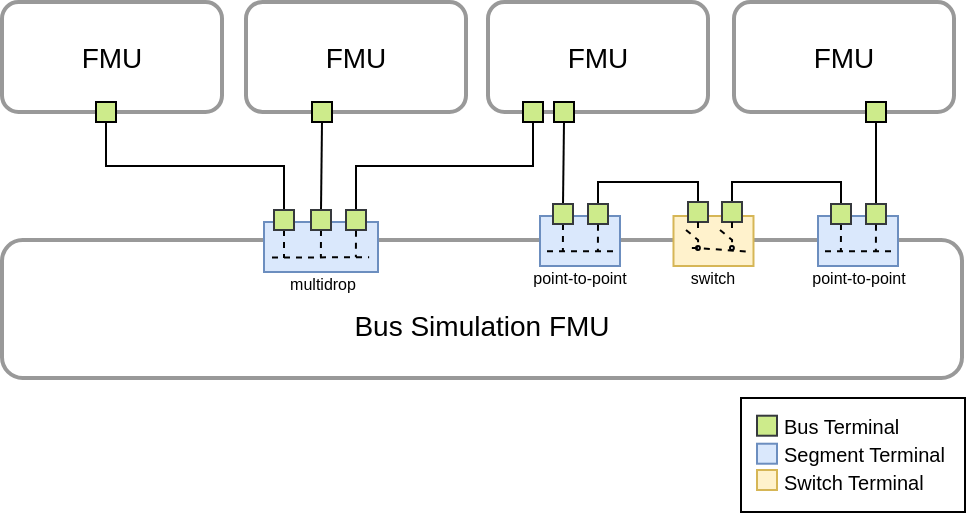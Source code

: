 <mxfile version="26.0.10">
  <diagram name="Page-1" id="3vIR2HpVTP0UQyiUp9Tj">
    <mxGraphModel dx="208" dy="116" grid="1" gridSize="10" guides="1" tooltips="1" connect="1" arrows="1" fold="1" page="1" pageScale="1" pageWidth="3300" pageHeight="4681" math="0" shadow="0">
      <root>
        <mxCell id="0" />
        <mxCell id="1" parent="0" />
        <mxCell id="pif8Dmov2KubNqpBboYz-14" value="Bus Simulation FMU" style="rounded=1;whiteSpace=wrap;html=1;verticalAlign=bottom;fontSize=14;spacing=17;strokeColor=#999999;strokeWidth=2;" parent="1" vertex="1">
          <mxGeometry x="1099" y="612" width="480" height="69" as="geometry" />
        </mxCell>
        <mxCell id="pif8Dmov2KubNqpBboYz-15" value="FMU" style="rounded=1;whiteSpace=wrap;html=1;verticalAlign=middle;fontSize=14;strokeColor=#999999;strokeWidth=2;" parent="1" vertex="1">
          <mxGeometry x="1221" y="493" width="110" height="55" as="geometry" />
        </mxCell>
        <mxCell id="pif8Dmov2KubNqpBboYz-16" value="" style="rounded=0;whiteSpace=wrap;html=1;fillColor=#cdeb8b;strokeColor=#000000;strokeWidth=1;" parent="1" vertex="1">
          <mxGeometry x="1254" y="543" width="10" height="10" as="geometry" />
        </mxCell>
        <mxCell id="pif8Dmov2KubNqpBboYz-17" value="FMU" style="rounded=1;whiteSpace=wrap;html=1;verticalAlign=middle;fontSize=14;strokeColor=#999999;strokeWidth=2;" parent="1" vertex="1">
          <mxGeometry x="1342" y="493" width="110" height="55" as="geometry" />
        </mxCell>
        <mxCell id="pif8Dmov2KubNqpBboYz-18" value="" style="rounded=0;whiteSpace=wrap;html=1;direction=south;fillColor=#cdeb8b;strokeColor=#000000;strokeWidth=1;" parent="1" vertex="1">
          <mxGeometry x="1359.5" y="543" width="10" height="10" as="geometry" />
        </mxCell>
        <mxCell id="pif8Dmov2KubNqpBboYz-19" value="" style="rounded=0;whiteSpace=wrap;html=1;fillColor=#cdeb8b;strokeColor=#000000;strokeWidth=1;" parent="1" vertex="1">
          <mxGeometry x="1375" y="543" width="10" height="10" as="geometry" />
        </mxCell>
        <mxCell id="pif8Dmov2KubNqpBboYz-20" value="FMU" style="rounded=1;whiteSpace=wrap;html=1;verticalAlign=middle;fontSize=14;strokeColor=#999999;strokeWidth=2;" parent="1" vertex="1">
          <mxGeometry x="1465" y="493" width="110" height="55" as="geometry" />
        </mxCell>
        <mxCell id="pif8Dmov2KubNqpBboYz-32" value="" style="rounded=0;whiteSpace=wrap;html=1;fillColor=#cdeb8b;strokeColor=#000000;strokeWidth=1;" parent="1" vertex="1">
          <mxGeometry x="1531" y="543" width="10" height="10" as="geometry" />
        </mxCell>
        <mxCell id="pif8Dmov2KubNqpBboYz-33" value="" style="endArrow=none;html=1;rounded=0;entryX=0.5;entryY=1;entryDx=0;entryDy=0;exitX=0.5;exitY=0;exitDx=0;exitDy=0;" parent="1" source="pif8Dmov2KubNqpBboYz-40" target="pif8Dmov2KubNqpBboYz-19" edge="1">
          <mxGeometry width="50" height="50" relative="1" as="geometry">
            <mxPoint x="1380" y="595" as="sourcePoint" />
            <mxPoint x="1473" y="603" as="targetPoint" />
          </mxGeometry>
        </mxCell>
        <mxCell id="pif8Dmov2KubNqpBboYz-34" value="" style="endArrow=none;html=1;rounded=0;exitX=0.5;exitY=0;exitDx=0;exitDy=0;entryX=0.5;entryY=0;entryDx=0;entryDy=0;edgeStyle=orthogonalEdgeStyle;" parent="1" source="pif8Dmov2KubNqpBboYz-39" target="pif8Dmov2KubNqpBboYz-24" edge="1">
          <mxGeometry width="50" height="50" relative="1" as="geometry">
            <mxPoint x="1412" y="608" as="sourcePoint" />
            <mxPoint x="1462" y="558" as="targetPoint" />
          </mxGeometry>
        </mxCell>
        <mxCell id="pif8Dmov2KubNqpBboYz-35" value="" style="rounded=0;whiteSpace=wrap;html=1;" parent="1" vertex="1">
          <mxGeometry x="1374.5" y="601" width="10" height="8.333" as="geometry" />
        </mxCell>
        <mxCell id="pif8Dmov2KubNqpBboYz-36" value="" style="rounded=0;whiteSpace=wrap;html=1;fillColor=#dae8fc;strokeColor=#6c8ebf;" parent="1" vertex="1">
          <mxGeometry x="1368" y="600" width="40" height="25" as="geometry" />
        </mxCell>
        <mxCell id="pif8Dmov2KubNqpBboYz-37" value="" style="endArrow=none;html=1;rounded=0;dashed=1;" parent="1" edge="1">
          <mxGeometry width="50" height="50" relative="1" as="geometry">
            <mxPoint x="1371.5" y="617.667" as="sourcePoint" />
            <mxPoint x="1405.5" y="617.667" as="targetPoint" />
          </mxGeometry>
        </mxCell>
        <mxCell id="pif8Dmov2KubNqpBboYz-38" value="" style="endArrow=none;html=1;rounded=0;exitX=0.5;exitY=1;exitDx=0;exitDy=0;dashed=1;" parent="1" source="pif8Dmov2KubNqpBboYz-40" edge="1">
          <mxGeometry width="50" height="50" relative="1" as="geometry">
            <mxPoint x="1379.44" y="609.333" as="sourcePoint" />
            <mxPoint x="1379.5" y="617.667" as="targetPoint" />
            <Array as="points">
              <mxPoint x="1379.44" y="617.667" />
            </Array>
          </mxGeometry>
        </mxCell>
        <mxCell id="pif8Dmov2KubNqpBboYz-39" value="" style="rounded=0;whiteSpace=wrap;html=1;fillColor=#cdeb8b;strokeColor=#36393d;" parent="1" vertex="1">
          <mxGeometry x="1392" y="594" width="10" height="10" as="geometry" />
        </mxCell>
        <mxCell id="pif8Dmov2KubNqpBboYz-40" value="" style="rounded=0;whiteSpace=wrap;html=1;fillColor=#cdeb8b;strokeColor=#36393d;" parent="1" vertex="1">
          <mxGeometry x="1374.5" y="594" width="10" height="10" as="geometry" />
        </mxCell>
        <mxCell id="pif8Dmov2KubNqpBboYz-41" value="" style="endArrow=none;html=1;rounded=0;exitX=0.5;exitY=1;exitDx=0;exitDy=0;dashed=1;" parent="1" edge="1">
          <mxGeometry width="50" height="50" relative="1" as="geometry">
            <mxPoint x="1397" y="604.333" as="sourcePoint" />
            <mxPoint x="1397" y="617.667" as="targetPoint" />
            <Array as="points">
              <mxPoint x="1396.94" y="617.667" />
            </Array>
          </mxGeometry>
        </mxCell>
        <mxCell id="pif8Dmov2KubNqpBboYz-42" value="" style="endArrow=none;html=1;rounded=0;entryX=0.5;entryY=1;entryDx=0;entryDy=0;exitX=0.5;exitY=0;exitDx=0;exitDy=0;" parent="1" source="pif8Dmov2KubNqpBboYz-76" target="pif8Dmov2KubNqpBboYz-32" edge="1">
          <mxGeometry width="50" height="50" relative="1" as="geometry">
            <mxPoint x="1439" y="621" as="sourcePoint" />
            <mxPoint x="1489" y="571" as="targetPoint" />
          </mxGeometry>
        </mxCell>
        <mxCell id="pif8Dmov2KubNqpBboYz-43" value="" style="endArrow=none;html=1;rounded=0;entryX=0.5;entryY=0;entryDx=0;entryDy=0;exitX=0.5;exitY=0;exitDx=0;exitDy=0;edgeStyle=orthogonalEdgeStyle;" parent="1" source="pif8Dmov2KubNqpBboYz-23" target="pif8Dmov2KubNqpBboYz-77" edge="1">
          <mxGeometry width="50" height="50" relative="1" as="geometry">
            <mxPoint x="1415" y="621" as="sourcePoint" />
            <mxPoint x="1465" y="571" as="targetPoint" />
          </mxGeometry>
        </mxCell>
        <mxCell id="pif8Dmov2KubNqpBboYz-101" value="FMU" style="rounded=1;whiteSpace=wrap;html=1;verticalAlign=middle;fontSize=14;strokeColor=#999999;strokeWidth=2;" parent="1" vertex="1">
          <mxGeometry x="1099" y="493" width="110" height="55" as="geometry" />
        </mxCell>
        <mxCell id="pif8Dmov2KubNqpBboYz-125" value="" style="rounded=0;whiteSpace=wrap;html=1;fillColor=#cdeb8b;strokeColor=#000000;strokeWidth=1;" parent="1" vertex="1">
          <mxGeometry x="1146" y="543" width="10" height="10" as="geometry" />
        </mxCell>
        <mxCell id="pif8Dmov2KubNqpBboYz-126" value="" style="endArrow=none;html=1;rounded=0;exitX=0.5;exitY=0;exitDx=0;exitDy=0;entryX=0.5;entryY=1;entryDx=0;entryDy=0;" parent="1" source="pif8Dmov2KubNqpBboYz-119" target="pif8Dmov2KubNqpBboYz-16" edge="1">
          <mxGeometry width="50" height="50" relative="1" as="geometry">
            <mxPoint x="1255" y="575" as="sourcePoint" />
            <mxPoint x="1305" y="525" as="targetPoint" />
          </mxGeometry>
        </mxCell>
        <mxCell id="pif8Dmov2KubNqpBboYz-127" value="" style="endArrow=none;html=1;rounded=0;entryX=0.5;entryY=1;entryDx=0;entryDy=0;exitX=0.5;exitY=0;exitDx=0;exitDy=0;edgeStyle=orthogonalEdgeStyle;" parent="1" source="pif8Dmov2KubNqpBboYz-123" target="pif8Dmov2KubNqpBboYz-125" edge="1">
          <mxGeometry width="50" height="50" relative="1" as="geometry">
            <mxPoint x="1255" y="575" as="sourcePoint" />
            <mxPoint x="1305" y="525" as="targetPoint" />
          </mxGeometry>
        </mxCell>
        <mxCell id="pif8Dmov2KubNqpBboYz-128" value="" style="endArrow=none;html=1;rounded=0;entryX=1;entryY=0.5;entryDx=0;entryDy=0;exitX=0.5;exitY=0;exitDx=0;exitDy=0;edgeStyle=orthogonalEdgeStyle;" parent="1" source="pif8Dmov2KubNqpBboYz-118" target="pif8Dmov2KubNqpBboYz-18" edge="1">
          <mxGeometry width="50" height="50" relative="1" as="geometry">
            <mxPoint x="1250" y="607" as="sourcePoint" />
            <mxPoint x="1161" y="562" as="targetPoint" />
          </mxGeometry>
        </mxCell>
        <mxCell id="pif8Dmov2KubNqpBboYz-130" value="point-to-point" style="text;align=center;verticalAlign=middle;resizable=0;points=[];autosize=1;strokeColor=none;fillColor=none;fontSize=8;" parent="1" vertex="1">
          <mxGeometry x="1353" y="621" width="70" height="20" as="geometry" />
        </mxCell>
        <mxCell id="pif8Dmov2KubNqpBboYz-72" value="" style="rounded=0;whiteSpace=wrap;html=1;" parent="1" vertex="1">
          <mxGeometry x="1513.5" y="601" width="10" height="8.333" as="geometry" />
        </mxCell>
        <mxCell id="pif8Dmov2KubNqpBboYz-73" value="" style="rounded=0;whiteSpace=wrap;html=1;fillColor=#dae8fc;strokeColor=#6c8ebf;" parent="1" vertex="1">
          <mxGeometry x="1507" y="600" width="40" height="25" as="geometry" />
        </mxCell>
        <mxCell id="pif8Dmov2KubNqpBboYz-74" value="" style="endArrow=none;html=1;rounded=0;dashed=1;" parent="1" edge="1">
          <mxGeometry width="50" height="50" relative="1" as="geometry">
            <mxPoint x="1510.5" y="617.667" as="sourcePoint" />
            <mxPoint x="1544.5" y="617.667" as="targetPoint" />
          </mxGeometry>
        </mxCell>
        <mxCell id="pif8Dmov2KubNqpBboYz-75" value="" style="endArrow=none;html=1;rounded=0;exitX=0.5;exitY=1;exitDx=0;exitDy=0;dashed=1;" parent="1" source="pif8Dmov2KubNqpBboYz-77" edge="1">
          <mxGeometry width="50" height="50" relative="1" as="geometry">
            <mxPoint x="1518.44" y="609.333" as="sourcePoint" />
            <mxPoint x="1518.5" y="617.667" as="targetPoint" />
            <Array as="points">
              <mxPoint x="1518.44" y="617.667" />
            </Array>
          </mxGeometry>
        </mxCell>
        <mxCell id="pif8Dmov2KubNqpBboYz-76" value="" style="rounded=0;whiteSpace=wrap;html=1;fillColor=#cdeb8b;strokeColor=#36393d;" parent="1" vertex="1">
          <mxGeometry x="1531" y="594" width="10" height="10" as="geometry" />
        </mxCell>
        <mxCell id="pif8Dmov2KubNqpBboYz-77" value="" style="rounded=0;whiteSpace=wrap;html=1;fillColor=#cdeb8b;strokeColor=#36393d;" parent="1" vertex="1">
          <mxGeometry x="1513.5" y="594" width="10" height="10" as="geometry" />
        </mxCell>
        <mxCell id="pif8Dmov2KubNqpBboYz-78" value="" style="endArrow=none;html=1;rounded=0;exitX=0.5;exitY=1;exitDx=0;exitDy=0;dashed=1;" parent="1" edge="1">
          <mxGeometry width="50" height="50" relative="1" as="geometry">
            <mxPoint x="1536" y="604.333" as="sourcePoint" />
            <mxPoint x="1536" y="617.667" as="targetPoint" />
            <Array as="points">
              <mxPoint x="1535.94" y="617.667" />
            </Array>
          </mxGeometry>
        </mxCell>
        <mxCell id="pif8Dmov2KubNqpBboYz-79" value="point-to-point" style="text;html=1;align=center;verticalAlign=middle;resizable=0;points=[];autosize=1;strokeColor=none;fillColor=none;fontSize=8;" parent="1" vertex="1">
          <mxGeometry x="1492" y="621" width="70" height="20" as="geometry" />
        </mxCell>
        <mxCell id="pif8Dmov2KubNqpBboYz-114" value="" style="rounded=0;whiteSpace=wrap;html=1;" parent="1" vertex="1">
          <mxGeometry x="1253.5" y="604" width="10" height="8.333" as="geometry" />
        </mxCell>
        <mxCell id="pif8Dmov2KubNqpBboYz-115" value="" style="rounded=0;whiteSpace=wrap;html=1;fillColor=#dae8fc;strokeColor=#6c8ebf;" parent="1" vertex="1">
          <mxGeometry x="1230" y="603" width="57" height="25" as="geometry" />
        </mxCell>
        <mxCell id="pif8Dmov2KubNqpBboYz-116" value="" style="endArrow=none;html=1;rounded=0;dashed=1;exitX=0.699;exitY=-0.043;exitDx=0;exitDy=0;exitPerimeter=0;" parent="1" edge="1">
          <mxGeometry width="50" height="50" relative="1" as="geometry">
            <mxPoint x="1234" y="620.71" as="sourcePoint" />
            <mxPoint x="1282.57" y="620.667" as="targetPoint" />
          </mxGeometry>
        </mxCell>
        <mxCell id="pif8Dmov2KubNqpBboYz-117" value="" style="endArrow=none;html=1;rounded=0;exitX=0.5;exitY=1;exitDx=0;exitDy=0;dashed=1;" parent="1" source="pif8Dmov2KubNqpBboYz-119" edge="1">
          <mxGeometry width="50" height="50" relative="1" as="geometry">
            <mxPoint x="1258.44" y="612.333" as="sourcePoint" />
            <mxPoint x="1258.5" y="620.667" as="targetPoint" />
            <Array as="points">
              <mxPoint x="1258.44" y="620.667" />
            </Array>
          </mxGeometry>
        </mxCell>
        <mxCell id="pif8Dmov2KubNqpBboYz-118" value="" style="rounded=0;whiteSpace=wrap;html=1;fillColor=#cdeb8b;strokeColor=#36393d;" parent="1" vertex="1">
          <mxGeometry x="1271" y="597" width="10" height="10" as="geometry" />
        </mxCell>
        <mxCell id="pif8Dmov2KubNqpBboYz-119" value="" style="rounded=0;whiteSpace=wrap;html=1;fillColor=#cdeb8b;strokeColor=#36393d;" parent="1" vertex="1">
          <mxGeometry x="1253.5" y="597" width="10" height="10" as="geometry" />
        </mxCell>
        <mxCell id="pif8Dmov2KubNqpBboYz-120" value="" style="endArrow=none;html=1;rounded=0;exitX=0.5;exitY=1;exitDx=0;exitDy=0;dashed=1;" parent="1" edge="1">
          <mxGeometry width="50" height="50" relative="1" as="geometry">
            <mxPoint x="1276" y="607.333" as="sourcePoint" />
            <mxPoint x="1276" y="620.667" as="targetPoint" />
            <Array as="points">
              <mxPoint x="1275.94" y="620.667" />
            </Array>
          </mxGeometry>
        </mxCell>
        <mxCell id="pif8Dmov2KubNqpBboYz-121" value="" style="endArrow=none;html=1;rounded=0;exitX=0.5;exitY=1;exitDx=0;exitDy=0;dashed=1;" parent="1" edge="1">
          <mxGeometry width="50" height="50" relative="1" as="geometry">
            <mxPoint x="1240" y="607" as="sourcePoint" />
            <mxPoint x="1240" y="621" as="targetPoint" />
          </mxGeometry>
        </mxCell>
        <mxCell id="pif8Dmov2KubNqpBboYz-122" value="" style="endArrow=none;html=1;rounded=0;exitX=0.5;exitY=1;exitDx=0;exitDy=0;dashed=1;" parent="1" target="pif8Dmov2KubNqpBboYz-123" edge="1">
          <mxGeometry width="50" height="50" relative="1" as="geometry">
            <mxPoint x="1241.56" y="607" as="sourcePoint" />
            <mxPoint x="1241.06" y="620.667" as="targetPoint" />
            <Array as="points" />
          </mxGeometry>
        </mxCell>
        <mxCell id="pif8Dmov2KubNqpBboYz-123" value="" style="rounded=0;whiteSpace=wrap;html=1;fillColor=#cdeb8b;strokeColor=#36393d;" parent="1" vertex="1">
          <mxGeometry x="1235" y="597" width="10" height="10" as="geometry" />
        </mxCell>
        <mxCell id="pif8Dmov2KubNqpBboYz-124" value="multidrop" style="text;html=1;align=center;verticalAlign=middle;resizable=0;points=[];autosize=1;strokeColor=none;fillColor=none;fontSize=8;" parent="1" vertex="1">
          <mxGeometry x="1229" y="624" width="60" height="20" as="geometry" />
        </mxCell>
        <mxCell id="pif8Dmov2KubNqpBboYz-22" value="" style="rounded=0;whiteSpace=wrap;html=1;fillColor=#fff2cc;strokeColor=#d6b656;rotation=-180;container=0;" parent="1" vertex="1">
          <mxGeometry x="1434.745" y="600" width="40" height="25" as="geometry" />
        </mxCell>
        <mxCell id="pif8Dmov2KubNqpBboYz-23" value="" style="rounded=0;whiteSpace=wrap;html=1;fillColor=#cdeb8b;strokeColor=#36393d;rotation=-360;container=0;" parent="1" vertex="1">
          <mxGeometry x="1458.997" y="593" width="10" height="10" as="geometry" />
        </mxCell>
        <mxCell id="pif8Dmov2KubNqpBboYz-24" value="" style="rounded=0;whiteSpace=wrap;html=1;fillColor=#cdeb8b;strokeColor=#36393d;rotation=-360;container=0;" parent="1" vertex="1">
          <mxGeometry x="1442.003" y="593" width="10" height="10" as="geometry" />
        </mxCell>
        <mxCell id="pif8Dmov2KubNqpBboYz-25" value="" style="endArrow=none;html=1;rounded=0;exitX=0.5;exitY=1;exitDx=0;exitDy=0;dashed=1;" parent="1" source="pif8Dmov2KubNqpBboYz-23" edge="1">
          <mxGeometry width="50" height="50" relative="1" as="geometry">
            <mxPoint x="1464.941" y="600" as="sourcePoint" />
            <mxPoint x="1464" y="608" as="targetPoint" />
            <Array as="points" />
          </mxGeometry>
        </mxCell>
        <mxCell id="pif8Dmov2KubNqpBboYz-26" value="" style="endArrow=none;html=1;rounded=0;dashed=1;exitX=0.5;exitY=1;exitDx=0;exitDy=0;" parent="1" source="pif8Dmov2KubNqpBboYz-24" edge="1">
          <mxGeometry width="50" height="50" relative="1" as="geometry">
            <mxPoint x="1447.686" y="600" as="sourcePoint" />
            <mxPoint x="1447" y="608" as="targetPoint" />
            <Array as="points" />
          </mxGeometry>
        </mxCell>
        <mxCell id="pif8Dmov2KubNqpBboYz-27" value="" style="endArrow=none;html=1;rounded=0;dashed=1;" parent="1" edge="1">
          <mxGeometry width="50" height="50" relative="1" as="geometry">
            <mxPoint x="1441.0" y="607" as="sourcePoint" />
            <mxPoint x="1447.039" y="614" as="targetPoint" />
            <Array as="points">
              <mxPoint x="1447.039" y="612" />
            </Array>
          </mxGeometry>
        </mxCell>
        <mxCell id="pif8Dmov2KubNqpBboYz-28" value="" style="ellipse;whiteSpace=wrap;html=1;rotation=-360;container=0;" parent="1" vertex="1">
          <mxGeometry x="1445.999" y="615" width="1.941" height="2" as="geometry" />
        </mxCell>
        <mxCell id="pif8Dmov2KubNqpBboYz-29" value="" style="endArrow=none;html=1;rounded=0;dashed=1;exitX=-1.065;exitY=0.469;exitDx=0;exitDy=0;exitPerimeter=0;entryX=0.033;entryY=0.281;entryDx=0;entryDy=0;entryPerimeter=0;" parent="1" source="pif8Dmov2KubNqpBboYz-28" target="pif8Dmov2KubNqpBboYz-22" edge="1">
          <mxGeometry width="50" height="50" relative="1" as="geometry">
            <mxPoint x="2493" y="1227" as="sourcePoint" />
            <mxPoint x="2521.569" y="1227" as="targetPoint" />
            <Array as="points">
              <mxPoint x="1447" y="616" />
            </Array>
          </mxGeometry>
        </mxCell>
        <mxCell id="pif8Dmov2KubNqpBboYz-30" value="" style="ellipse;whiteSpace=wrap;html=1;rotation=-360;strokeWidth=1;container=0;" parent="1" vertex="1">
          <mxGeometry x="1463.001" y="615" width="1.941" height="2" as="geometry" />
        </mxCell>
        <mxCell id="pif8Dmov2KubNqpBboYz-31" value="" style="endArrow=none;html=1;rounded=0;dashed=1;" parent="1" edge="1">
          <mxGeometry width="50" height="50" relative="1" as="geometry">
            <mxPoint x="1458.0" y="607" as="sourcePoint" />
            <mxPoint x="1464" y="614" as="targetPoint" />
            <Array as="points">
              <mxPoint x="1464.039" y="612" />
            </Array>
          </mxGeometry>
        </mxCell>
        <mxCell id="pif8Dmov2KubNqpBboYz-131" value="switch" style="text;html=1;align=center;verticalAlign=middle;resizable=0;points=[];autosize=1;strokeColor=none;fillColor=none;fontSize=8;container=0;" parent="1" vertex="1">
          <mxGeometry x="1428.75" y="621" width="50" height="20" as="geometry" />
        </mxCell>
        <mxCell id="oiP-fun5gOQcxGRbL7X5-13" value="" style="group" vertex="1" connectable="0" parent="1">
          <mxGeometry x="1468.5" y="690" width="117.0" height="58" as="geometry" />
        </mxCell>
        <mxCell id="oiP-fun5gOQcxGRbL7X5-14" value="" style="rounded=0;whiteSpace=wrap;html=1;" vertex="1" parent="oiP-fun5gOQcxGRbL7X5-13">
          <mxGeometry y="1" width="112" height="57" as="geometry" />
        </mxCell>
        <mxCell id="oiP-fun5gOQcxGRbL7X5-15" value="Bus Terminal" style="text;html=1;align=left;verticalAlign=middle;resizable=0;points=[];autosize=1;strokeColor=none;fillColor=none;fontSize=10;container=0;" vertex="1" parent="oiP-fun5gOQcxGRbL7X5-13">
          <mxGeometry x="19.0" width="80" height="30" as="geometry" />
        </mxCell>
        <mxCell id="oiP-fun5gOQcxGRbL7X5-16" value="" style="rounded=0;whiteSpace=wrap;html=1;fillColor=#cdeb8b;strokeColor=#36393d;container=0;" vertex="1" parent="oiP-fun5gOQcxGRbL7X5-13">
          <mxGeometry x="8.0" y="9.854" width="10" height="10" as="geometry" />
        </mxCell>
        <mxCell id="oiP-fun5gOQcxGRbL7X5-17" value="" style="rounded=0;whiteSpace=wrap;html=1;fillColor=#dae8fc;strokeColor=#6c8ebf;container=0;" vertex="1" parent="oiP-fun5gOQcxGRbL7X5-13">
          <mxGeometry x="8.0" y="23.854" width="10" height="10" as="geometry" />
        </mxCell>
        <mxCell id="oiP-fun5gOQcxGRbL7X5-18" value="" style="rounded=0;whiteSpace=wrap;html=1;fillColor=#fff2cc;strokeColor=#d6b656;container=0;" vertex="1" parent="oiP-fun5gOQcxGRbL7X5-13">
          <mxGeometry x="8.0" y="37.004" width="10" height="10" as="geometry" />
        </mxCell>
        <mxCell id="oiP-fun5gOQcxGRbL7X5-19" value="Switch Terminal" style="text;html=1;align=left;verticalAlign=middle;resizable=0;points=[];autosize=1;strokeColor=none;fillColor=none;fontSize=10;container=0;" vertex="1" parent="oiP-fun5gOQcxGRbL7X5-13">
          <mxGeometry x="19.0" y="31" width="88" height="24" as="geometry" />
        </mxCell>
        <mxCell id="oiP-fun5gOQcxGRbL7X5-20" value="Segment Terminal" style="text;html=1;align=left;verticalAlign=middle;resizable=0;points=[];autosize=1;strokeColor=none;fillColor=none;fontSize=10;container=0;" vertex="1" parent="oiP-fun5gOQcxGRbL7X5-13">
          <mxGeometry x="19.0" y="16.85" width="98" height="24" as="geometry" />
        </mxCell>
      </root>
    </mxGraphModel>
  </diagram>
</mxfile>
